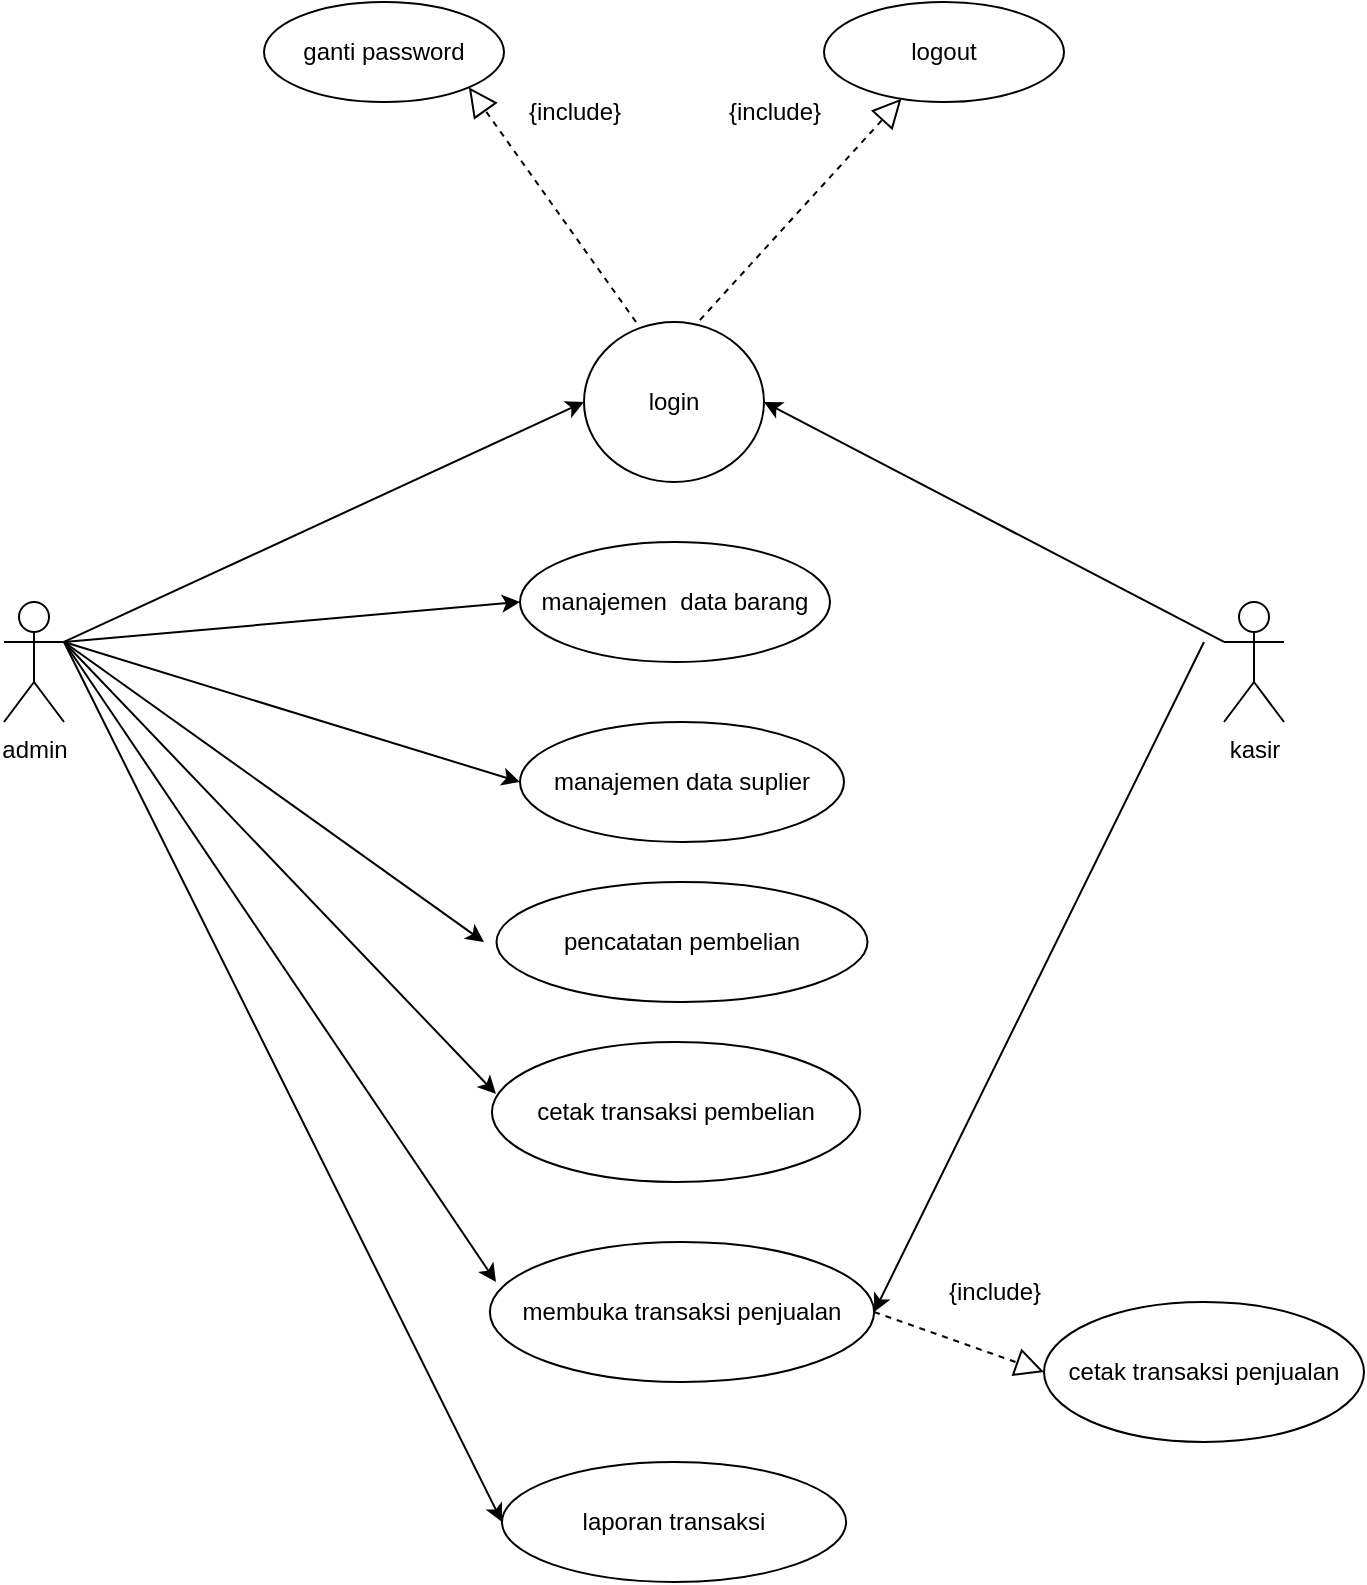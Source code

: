 <mxfile version="23.1.5" type="github">
  <diagram name="Page-1" id="iKeAHocLD4EPqSy4bpGk">
    <mxGraphModel dx="880" dy="1570" grid="1" gridSize="10" guides="1" tooltips="1" connect="1" arrows="1" fold="1" page="1" pageScale="1" pageWidth="850" pageHeight="1100" math="0" shadow="0">
      <root>
        <mxCell id="0" />
        <mxCell id="1" parent="0" />
        <mxCell id="oCkC0XWpCFxnduBueV3--1" value="ganti password" style="ellipse;whiteSpace=wrap;html=1;" vertex="1" parent="1">
          <mxGeometry x="220" y="-520" width="120" height="50" as="geometry" />
        </mxCell>
        <mxCell id="oCkC0XWpCFxnduBueV3--2" value="logout" style="ellipse;whiteSpace=wrap;html=1;" vertex="1" parent="1">
          <mxGeometry x="500" y="-520" width="120" height="50" as="geometry" />
        </mxCell>
        <mxCell id="oCkC0XWpCFxnduBueV3--4" value="login" style="ellipse;whiteSpace=wrap;html=1;" vertex="1" parent="1">
          <mxGeometry x="380" y="-360" width="90" height="80" as="geometry" />
        </mxCell>
        <mxCell id="oCkC0XWpCFxnduBueV3--5" value="" style="endArrow=block;dashed=1;endFill=0;endSize=12;html=1;rounded=0;entryX=1;entryY=1;entryDx=0;entryDy=0;exitX=0.289;exitY=0;exitDx=0;exitDy=0;exitPerimeter=0;" edge="1" parent="1" source="oCkC0XWpCFxnduBueV3--4" target="oCkC0XWpCFxnduBueV3--1">
          <mxGeometry width="160" relative="1" as="geometry">
            <mxPoint x="360" y="-400" as="sourcePoint" />
            <mxPoint x="360" y="-430" as="targetPoint" />
          </mxGeometry>
        </mxCell>
        <mxCell id="oCkC0XWpCFxnduBueV3--6" value="" style="endArrow=block;dashed=1;endFill=0;endSize=12;html=1;rounded=0;exitX=0.644;exitY=-0.012;exitDx=0;exitDy=0;exitPerimeter=0;" edge="1" parent="1" source="oCkC0XWpCFxnduBueV3--4" target="oCkC0XWpCFxnduBueV3--2">
          <mxGeometry width="160" relative="1" as="geometry">
            <mxPoint x="310" y="-350" as="sourcePoint" />
            <mxPoint x="470" y="-350" as="targetPoint" />
          </mxGeometry>
        </mxCell>
        <mxCell id="oCkC0XWpCFxnduBueV3--7" value="{include}" style="text;html=1;align=center;verticalAlign=middle;resizable=0;points=[];autosize=1;strokeColor=none;fillColor=none;" vertex="1" parent="1">
          <mxGeometry x="340" y="-480" width="70" height="30" as="geometry" />
        </mxCell>
        <mxCell id="oCkC0XWpCFxnduBueV3--8" value="{include}" style="text;html=1;align=center;verticalAlign=middle;resizable=0;points=[];autosize=1;strokeColor=none;fillColor=none;" vertex="1" parent="1">
          <mxGeometry x="440" y="-480" width="70" height="30" as="geometry" />
        </mxCell>
        <mxCell id="oCkC0XWpCFxnduBueV3--9" value="manajemen&amp;nbsp; data barang" style="ellipse;whiteSpace=wrap;html=1;" vertex="1" parent="1">
          <mxGeometry x="348" y="-250" width="155" height="60" as="geometry" />
        </mxCell>
        <mxCell id="oCkC0XWpCFxnduBueV3--10" value="manajemen data suplier" style="ellipse;whiteSpace=wrap;html=1;" vertex="1" parent="1">
          <mxGeometry x="348" y="-160" width="162" height="60" as="geometry" />
        </mxCell>
        <mxCell id="oCkC0XWpCFxnduBueV3--11" value="pencatatan pembelian" style="ellipse;whiteSpace=wrap;html=1;" vertex="1" parent="1">
          <mxGeometry x="336.25" y="-80" width="185.5" height="60" as="geometry" />
        </mxCell>
        <mxCell id="oCkC0XWpCFxnduBueV3--12" value="cetak transaksi pembelian" style="ellipse;whiteSpace=wrap;html=1;" vertex="1" parent="1">
          <mxGeometry x="333.97" width="184.13" height="70" as="geometry" />
        </mxCell>
        <mxCell id="oCkC0XWpCFxnduBueV3--13" value="membuka transaksi penjualan" style="ellipse;whiteSpace=wrap;html=1;" vertex="1" parent="1">
          <mxGeometry x="332.93" y="100" width="192.13" height="70" as="geometry" />
        </mxCell>
        <mxCell id="oCkC0XWpCFxnduBueV3--15" value="laporan transaksi" style="ellipse;whiteSpace=wrap;html=1;" vertex="1" parent="1">
          <mxGeometry x="339" y="210" width="172.07" height="60" as="geometry" />
        </mxCell>
        <mxCell id="oCkC0XWpCFxnduBueV3--16" value="" style="endArrow=block;dashed=1;endFill=0;endSize=12;html=1;rounded=0;exitX=1;exitY=0.5;exitDx=0;exitDy=0;entryX=0;entryY=0.5;entryDx=0;entryDy=0;" edge="1" parent="1" source="oCkC0XWpCFxnduBueV3--13" target="oCkC0XWpCFxnduBueV3--18">
          <mxGeometry width="160" relative="1" as="geometry">
            <mxPoint x="640" y="280" as="sourcePoint" />
            <mxPoint x="620" y="250" as="targetPoint" />
          </mxGeometry>
        </mxCell>
        <mxCell id="oCkC0XWpCFxnduBueV3--17" value="{include}" style="text;html=1;align=center;verticalAlign=middle;resizable=0;points=[];autosize=1;strokeColor=none;fillColor=none;" vertex="1" parent="1">
          <mxGeometry x="550" y="110" width="70" height="30" as="geometry" />
        </mxCell>
        <mxCell id="oCkC0XWpCFxnduBueV3--18" value="cetak transaksi penjualan" style="ellipse;whiteSpace=wrap;html=1;" vertex="1" parent="1">
          <mxGeometry x="610" y="130" width="160" height="70" as="geometry" />
        </mxCell>
        <mxCell id="oCkC0XWpCFxnduBueV3--19" value="admin" style="shape=umlActor;verticalLabelPosition=bottom;verticalAlign=top;html=1;outlineConnect=0;" vertex="1" parent="1">
          <mxGeometry x="90" y="-220" width="30" height="60" as="geometry" />
        </mxCell>
        <mxCell id="oCkC0XWpCFxnduBueV3--20" value="kasir" style="shape=umlActor;verticalLabelPosition=bottom;verticalAlign=top;html=1;outlineConnect=0;" vertex="1" parent="1">
          <mxGeometry x="700" y="-220" width="30" height="60" as="geometry" />
        </mxCell>
        <mxCell id="oCkC0XWpCFxnduBueV3--33" value="" style="endArrow=classic;html=1;rounded=0;exitX=1;exitY=0.333;exitDx=0;exitDy=0;exitPerimeter=0;entryX=0;entryY=0.5;entryDx=0;entryDy=0;" edge="1" parent="1" source="oCkC0XWpCFxnduBueV3--19" target="oCkC0XWpCFxnduBueV3--4">
          <mxGeometry width="50" height="50" relative="1" as="geometry">
            <mxPoint x="330" y="-140" as="sourcePoint" />
            <mxPoint x="380" y="-190" as="targetPoint" />
          </mxGeometry>
        </mxCell>
        <mxCell id="oCkC0XWpCFxnduBueV3--34" value="" style="endArrow=classic;html=1;rounded=0;exitX=1;exitY=0.333;exitDx=0;exitDy=0;exitPerimeter=0;entryX=0;entryY=0.5;entryDx=0;entryDy=0;" edge="1" parent="1" source="oCkC0XWpCFxnduBueV3--19" target="oCkC0XWpCFxnduBueV3--9">
          <mxGeometry width="50" height="50" relative="1" as="geometry">
            <mxPoint x="330" y="-140" as="sourcePoint" />
            <mxPoint x="380" y="-190" as="targetPoint" />
          </mxGeometry>
        </mxCell>
        <mxCell id="oCkC0XWpCFxnduBueV3--35" value="" style="endArrow=classic;html=1;rounded=0;entryX=0;entryY=0.5;entryDx=0;entryDy=0;" edge="1" parent="1" target="oCkC0XWpCFxnduBueV3--10">
          <mxGeometry width="50" height="50" relative="1" as="geometry">
            <mxPoint x="120" y="-200" as="sourcePoint" />
            <mxPoint x="380" y="-190" as="targetPoint" />
          </mxGeometry>
        </mxCell>
        <mxCell id="oCkC0XWpCFxnduBueV3--37" value="" style="endArrow=classic;html=1;rounded=0;" edge="1" parent="1">
          <mxGeometry width="50" height="50" relative="1" as="geometry">
            <mxPoint x="120" y="-200" as="sourcePoint" />
            <mxPoint x="330" y="-50" as="targetPoint" />
          </mxGeometry>
        </mxCell>
        <mxCell id="oCkC0XWpCFxnduBueV3--38" value="" style="endArrow=classic;html=1;rounded=0;exitX=1;exitY=0.333;exitDx=0;exitDy=0;exitPerimeter=0;entryX=0.011;entryY=0.371;entryDx=0;entryDy=0;entryPerimeter=0;" edge="1" parent="1" source="oCkC0XWpCFxnduBueV3--19" target="oCkC0XWpCFxnduBueV3--12">
          <mxGeometry width="50" height="50" relative="1" as="geometry">
            <mxPoint x="330" y="-140" as="sourcePoint" />
            <mxPoint x="380" y="-190" as="targetPoint" />
          </mxGeometry>
        </mxCell>
        <mxCell id="oCkC0XWpCFxnduBueV3--40" value="" style="endArrow=classic;html=1;rounded=0;entryX=0.016;entryY=0.286;entryDx=0;entryDy=0;entryPerimeter=0;" edge="1" parent="1" target="oCkC0XWpCFxnduBueV3--13">
          <mxGeometry width="50" height="50" relative="1" as="geometry">
            <mxPoint x="120" y="-200" as="sourcePoint" />
            <mxPoint x="380" y="-80" as="targetPoint" />
          </mxGeometry>
        </mxCell>
        <mxCell id="oCkC0XWpCFxnduBueV3--41" value="" style="endArrow=classic;html=1;rounded=0;entryX=0;entryY=0.5;entryDx=0;entryDy=0;" edge="1" parent="1" target="oCkC0XWpCFxnduBueV3--15">
          <mxGeometry width="50" height="50" relative="1" as="geometry">
            <mxPoint x="120" y="-200" as="sourcePoint" />
            <mxPoint x="380" y="-80" as="targetPoint" />
          </mxGeometry>
        </mxCell>
        <mxCell id="oCkC0XWpCFxnduBueV3--42" value="" style="endArrow=classic;html=1;rounded=0;exitX=0;exitY=0.333;exitDx=0;exitDy=0;exitPerimeter=0;entryX=1;entryY=0.5;entryDx=0;entryDy=0;" edge="1" parent="1" source="oCkC0XWpCFxnduBueV3--20" target="oCkC0XWpCFxnduBueV3--4">
          <mxGeometry width="50" height="50" relative="1" as="geometry">
            <mxPoint x="330" y="-90" as="sourcePoint" />
            <mxPoint x="380" y="-140" as="targetPoint" />
          </mxGeometry>
        </mxCell>
        <mxCell id="oCkC0XWpCFxnduBueV3--43" value="" style="endArrow=classic;html=1;rounded=0;entryX=1;entryY=0.5;entryDx=0;entryDy=0;" edge="1" parent="1" target="oCkC0XWpCFxnduBueV3--13">
          <mxGeometry width="50" height="50" relative="1" as="geometry">
            <mxPoint x="690" y="-200" as="sourcePoint" />
            <mxPoint x="380" y="-140" as="targetPoint" />
          </mxGeometry>
        </mxCell>
      </root>
    </mxGraphModel>
  </diagram>
</mxfile>
